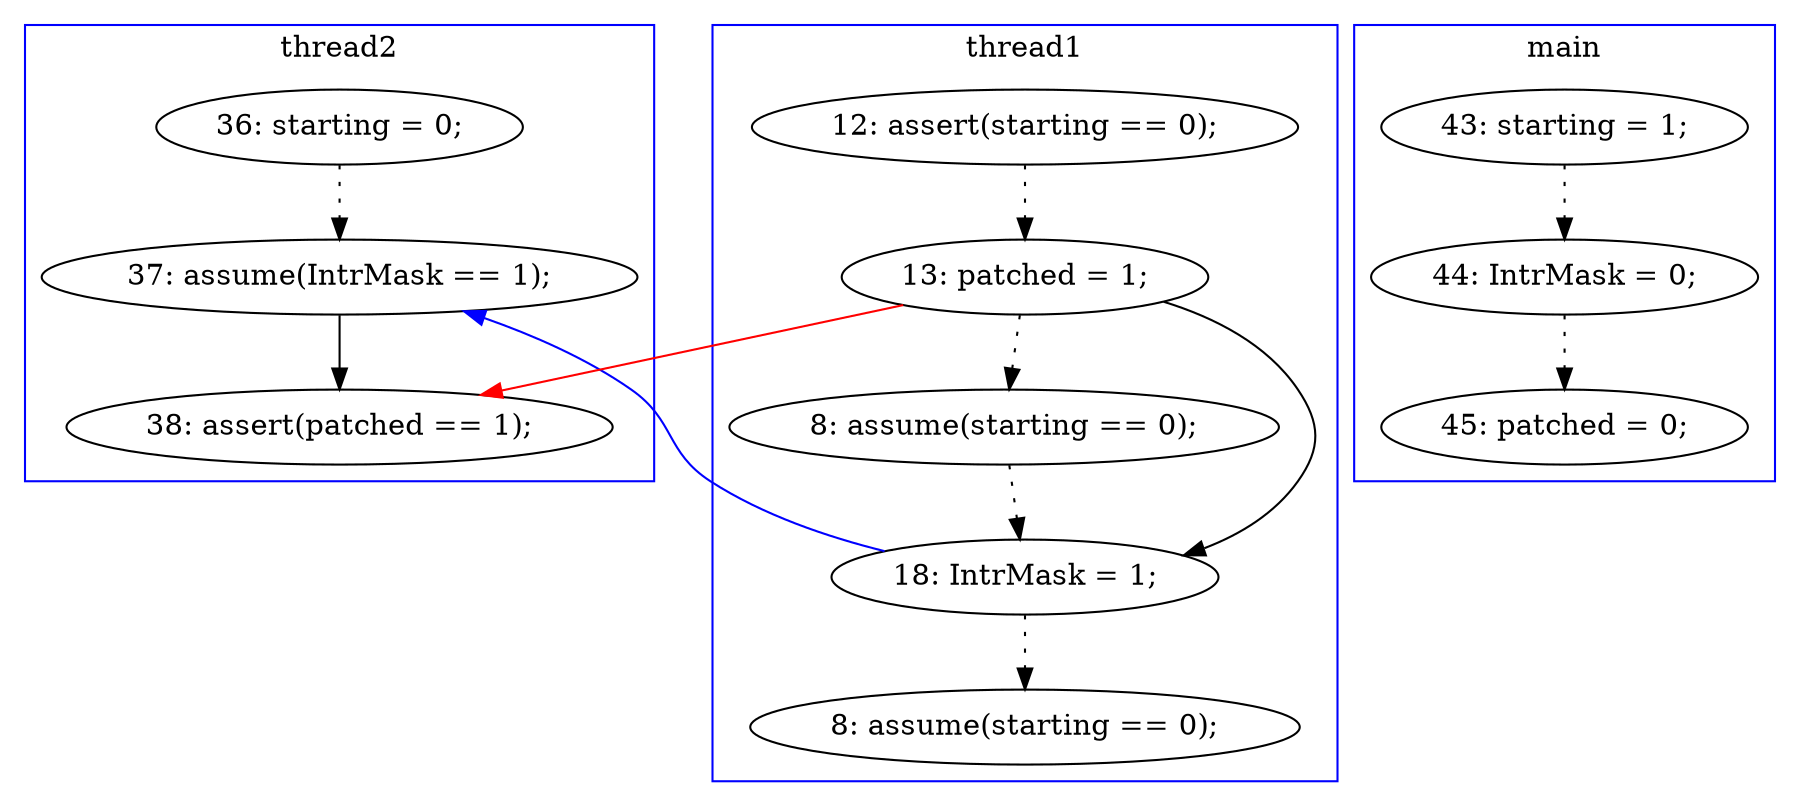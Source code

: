 digraph ProofObject {
	13 -> 30 [style = dotted, color = black]
	2 -> 3 [style = dotted, color = black]
	22 -> 24 [style = dotted, color = black]
	16 -> 32 [color = Red, constraint = false]
	16 -> 22 [style = dotted, color = black]
	24 -> 28 [style = dotted, color = black]
	16 -> 24 [color = Black]
	24 -> 30 [color = Blue, constraint = false]
	30 -> 32 [color = Black]
	3 -> 4 [style = dotted, color = black]
	14 -> 16 [style = dotted, color = black]
	subgraph cluster0 {
		label = main
		color = blue
		3  [label = "44: IntrMask = 0;"]
		4  [label = "45: patched = 0;"]
		2  [label = "43: starting = 1;"]
	}
	subgraph cluster1 {
		label = thread1
		color = blue
		14  [label = "12: assert(starting == 0);"]
		22  [label = "8: assume(starting == 0);"]
		16  [label = "13: patched = 1;"]
		28  [label = "8: assume(starting == 0);"]
		24  [label = "18: IntrMask = 1;"]
	}
	subgraph cluster2 {
		label = thread2
		color = blue
		13  [label = "36: starting = 0;"]
		32  [label = "38: assert(patched == 1);"]
		30  [label = "37: assume(IntrMask == 1);"]
	}
}